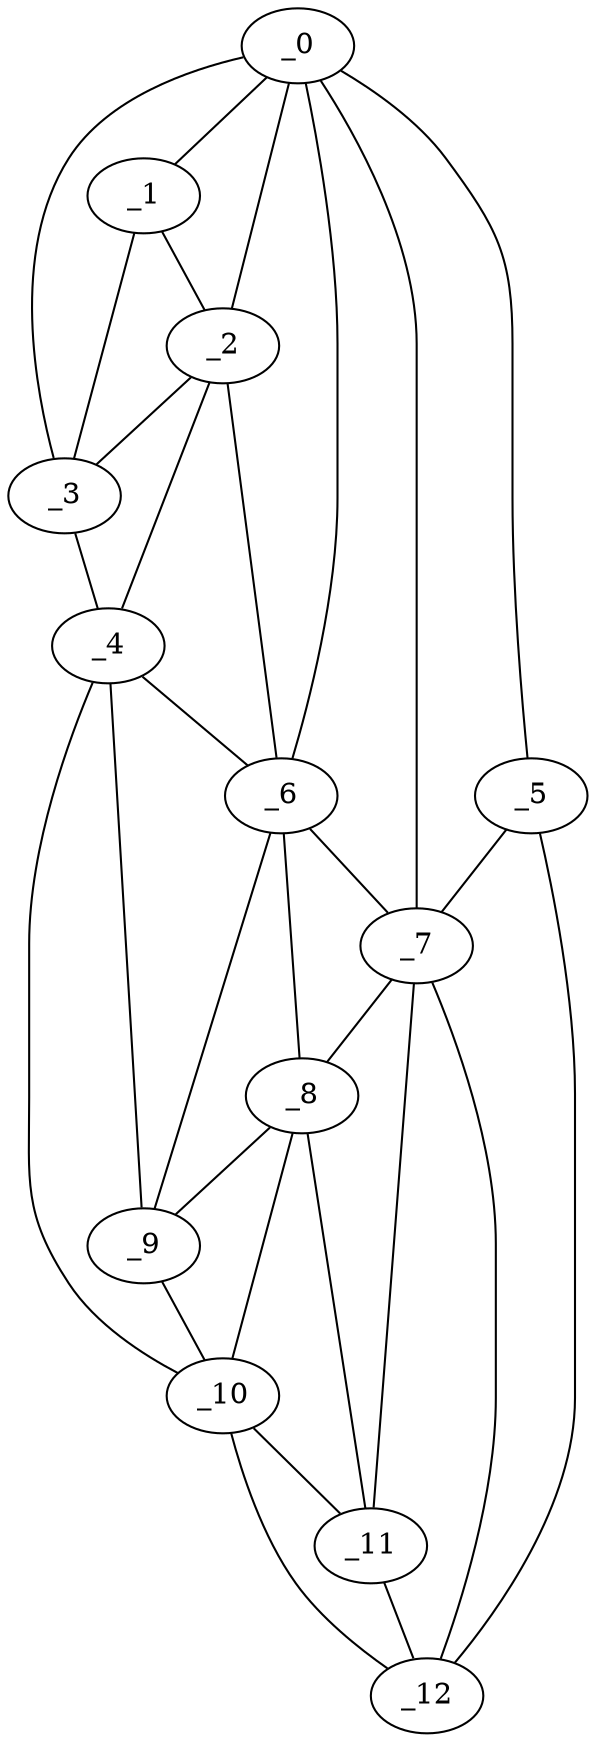 graph "obj51__165.gxl" {
	_0	 [x=4,
		y=67];
	_1	 [x=14,
		y=80];
	_0 -- _1	 [valence=2];
	_2	 [x=21,
		y=82];
	_0 -- _2	 [valence=1];
	_3	 [x=22,
		y=118];
	_0 -- _3	 [valence=1];
	_5	 [x=63,
		y=8];
	_0 -- _5	 [valence=1];
	_6	 [x=63,
		y=79];
	_0 -- _6	 [valence=2];
	_7	 [x=75,
		y=21];
	_0 -- _7	 [valence=2];
	_1 -- _2	 [valence=2];
	_1 -- _3	 [valence=1];
	_2 -- _3	 [valence=2];
	_4	 [x=59,
		y=116];
	_2 -- _4	 [valence=2];
	_2 -- _6	 [valence=2];
	_3 -- _4	 [valence=1];
	_4 -- _6	 [valence=2];
	_9	 [x=82,
		y=113];
	_4 -- _9	 [valence=2];
	_10	 [x=118,
		y=110];
	_4 -- _10	 [valence=1];
	_5 -- _7	 [valence=2];
	_12	 [x=126,
		y=71];
	_5 -- _12	 [valence=1];
	_6 -- _7	 [valence=2];
	_8	 [x=81,
		y=78];
	_6 -- _8	 [valence=2];
	_6 -- _9	 [valence=2];
	_7 -- _8	 [valence=2];
	_11	 [x=121,
		y=74];
	_7 -- _11	 [valence=1];
	_7 -- _12	 [valence=1];
	_8 -- _9	 [valence=2];
	_8 -- _10	 [valence=1];
	_8 -- _11	 [valence=2];
	_9 -- _10	 [valence=2];
	_10 -- _11	 [valence=1];
	_10 -- _12	 [valence=1];
	_11 -- _12	 [valence=2];
}
